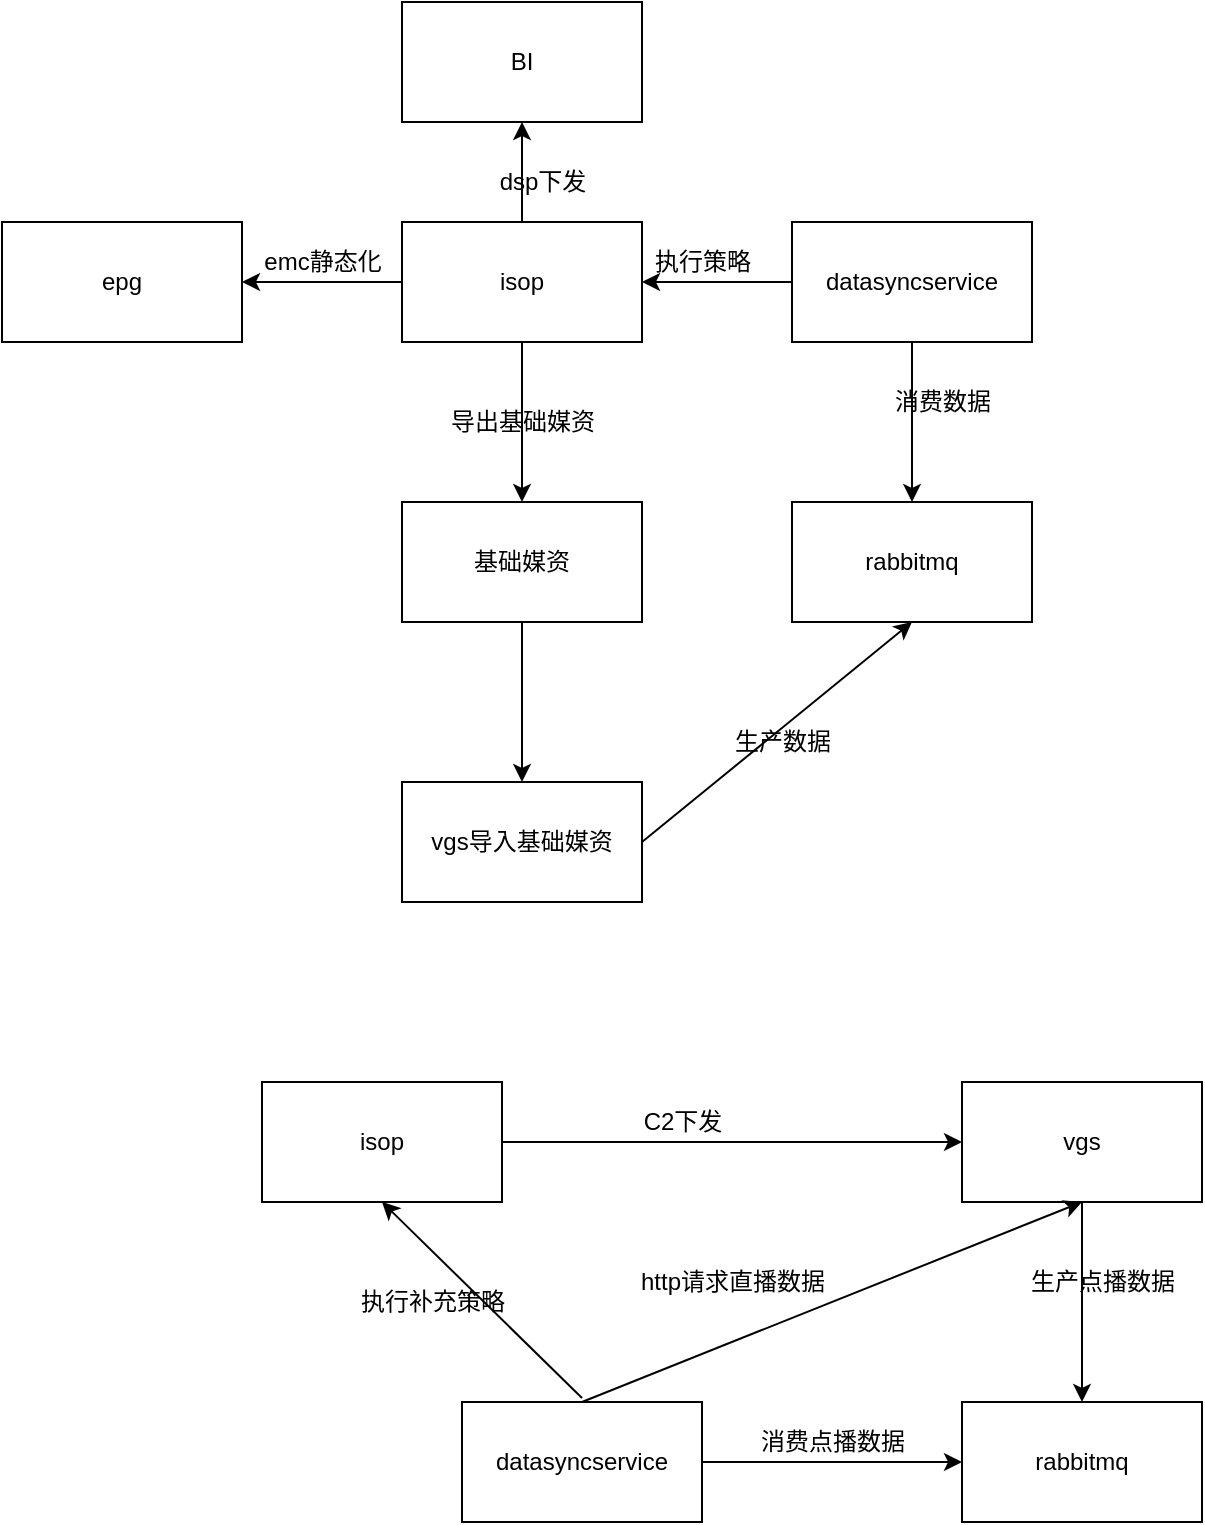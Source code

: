 <mxfile version="14.9.8" type="github">
  <diagram id="YmTmdFHc6FyqDe_sH9pm" name="Page-1">
    <mxGraphModel dx="785" dy="579" grid="1" gridSize="10" guides="1" tooltips="1" connect="1" arrows="1" fold="1" page="1" pageScale="1" pageWidth="827" pageHeight="1169" math="0" shadow="0">
      <root>
        <mxCell id="0" />
        <mxCell id="1" parent="0" />
        <mxCell id="XluoGH8vRkax0UuYclkj-1" value="BI&lt;br&gt;" style="whiteSpace=wrap;html=1;" parent="1" vertex="1">
          <mxGeometry x="210" y="130" width="120" height="60" as="geometry" />
        </mxCell>
        <mxCell id="4wL4CpKCZr3B4siLOcGq-4" value="" style="edgeStyle=orthogonalEdgeStyle;rounded=0;orthogonalLoop=1;jettySize=auto;html=1;" edge="1" parent="1" source="4wL4CpKCZr3B4siLOcGq-3" target="XluoGH8vRkax0UuYclkj-1">
          <mxGeometry relative="1" as="geometry" />
        </mxCell>
        <mxCell id="4wL4CpKCZr3B4siLOcGq-6" value="" style="edgeStyle=orthogonalEdgeStyle;rounded=0;orthogonalLoop=1;jettySize=auto;html=1;" edge="1" parent="1" source="4wL4CpKCZr3B4siLOcGq-3" target="4wL4CpKCZr3B4siLOcGq-5">
          <mxGeometry relative="1" as="geometry" />
        </mxCell>
        <mxCell id="4wL4CpKCZr3B4siLOcGq-11" value="" style="edgeStyle=orthogonalEdgeStyle;rounded=0;orthogonalLoop=1;jettySize=auto;html=1;" edge="1" parent="1" source="4wL4CpKCZr3B4siLOcGq-3" target="4wL4CpKCZr3B4siLOcGq-10">
          <mxGeometry relative="1" as="geometry" />
        </mxCell>
        <mxCell id="4wL4CpKCZr3B4siLOcGq-3" value="isop" style="whiteSpace=wrap;html=1;" vertex="1" parent="1">
          <mxGeometry x="210" y="240" width="120" height="60" as="geometry" />
        </mxCell>
        <mxCell id="4wL4CpKCZr3B4siLOcGq-5" value="epg" style="whiteSpace=wrap;html=1;" vertex="1" parent="1">
          <mxGeometry x="10" y="240" width="120" height="60" as="geometry" />
        </mxCell>
        <mxCell id="4wL4CpKCZr3B4siLOcGq-7" value="dsp下发" style="text;html=1;align=center;verticalAlign=middle;resizable=0;points=[];autosize=1;strokeColor=none;" vertex="1" parent="1">
          <mxGeometry x="250" y="210" width="60" height="20" as="geometry" />
        </mxCell>
        <mxCell id="4wL4CpKCZr3B4siLOcGq-9" value="emc静态化" style="text;html=1;align=center;verticalAlign=middle;resizable=0;points=[];autosize=1;strokeColor=none;" vertex="1" parent="1">
          <mxGeometry x="135" y="250" width="70" height="20" as="geometry" />
        </mxCell>
        <mxCell id="4wL4CpKCZr3B4siLOcGq-14" value="" style="edgeStyle=orthogonalEdgeStyle;rounded=0;orthogonalLoop=1;jettySize=auto;html=1;" edge="1" parent="1" source="4wL4CpKCZr3B4siLOcGq-10" target="4wL4CpKCZr3B4siLOcGq-13">
          <mxGeometry relative="1" as="geometry" />
        </mxCell>
        <mxCell id="4wL4CpKCZr3B4siLOcGq-10" value="基础媒资" style="whiteSpace=wrap;html=1;" vertex="1" parent="1">
          <mxGeometry x="210" y="380" width="120" height="60" as="geometry" />
        </mxCell>
        <mxCell id="4wL4CpKCZr3B4siLOcGq-12" value="导出基础媒资" style="text;html=1;align=center;verticalAlign=middle;resizable=0;points=[];autosize=1;strokeColor=none;" vertex="1" parent="1">
          <mxGeometry x="225" y="330" width="90" height="20" as="geometry" />
        </mxCell>
        <mxCell id="4wL4CpKCZr3B4siLOcGq-13" value="vgs导入基础媒资" style="whiteSpace=wrap;html=1;" vertex="1" parent="1">
          <mxGeometry x="210" y="520" width="120" height="60" as="geometry" />
        </mxCell>
        <mxCell id="4wL4CpKCZr3B4siLOcGq-15" value="" style="endArrow=classic;html=1;exitX=1;exitY=0.5;exitDx=0;exitDy=0;entryX=0.5;entryY=1;entryDx=0;entryDy=0;" edge="1" parent="1" source="4wL4CpKCZr3B4siLOcGq-13" target="4wL4CpKCZr3B4siLOcGq-16">
          <mxGeometry width="50" height="50" relative="1" as="geometry">
            <mxPoint x="350" y="440" as="sourcePoint" />
            <mxPoint x="400" y="390" as="targetPoint" />
          </mxGeometry>
        </mxCell>
        <mxCell id="4wL4CpKCZr3B4siLOcGq-16" value="rabbitmq" style="whiteSpace=wrap;html=1;" vertex="1" parent="1">
          <mxGeometry x="405" y="380" width="120" height="60" as="geometry" />
        </mxCell>
        <mxCell id="4wL4CpKCZr3B4siLOcGq-18" value="" style="edgeStyle=orthogonalEdgeStyle;rounded=0;orthogonalLoop=1;jettySize=auto;html=1;" edge="1" parent="1" source="4wL4CpKCZr3B4siLOcGq-17" target="4wL4CpKCZr3B4siLOcGq-16">
          <mxGeometry relative="1" as="geometry" />
        </mxCell>
        <mxCell id="4wL4CpKCZr3B4siLOcGq-21" value="" style="edgeStyle=orthogonalEdgeStyle;rounded=0;orthogonalLoop=1;jettySize=auto;html=1;" edge="1" parent="1" source="4wL4CpKCZr3B4siLOcGq-17" target="4wL4CpKCZr3B4siLOcGq-3">
          <mxGeometry relative="1" as="geometry" />
        </mxCell>
        <mxCell id="4wL4CpKCZr3B4siLOcGq-17" value="datasyncservice" style="whiteSpace=wrap;html=1;" vertex="1" parent="1">
          <mxGeometry x="405" y="240" width="120" height="60" as="geometry" />
        </mxCell>
        <mxCell id="4wL4CpKCZr3B4siLOcGq-19" value="消费数据" style="text;html=1;align=center;verticalAlign=middle;resizable=0;points=[];autosize=1;strokeColor=none;" vertex="1" parent="1">
          <mxGeometry x="450" y="320" width="60" height="20" as="geometry" />
        </mxCell>
        <mxCell id="4wL4CpKCZr3B4siLOcGq-20" value="生产数据" style="text;html=1;align=center;verticalAlign=middle;resizable=0;points=[];autosize=1;strokeColor=none;" vertex="1" parent="1">
          <mxGeometry x="370" y="490" width="60" height="20" as="geometry" />
        </mxCell>
        <mxCell id="4wL4CpKCZr3B4siLOcGq-22" value="执行策略" style="text;html=1;align=center;verticalAlign=middle;resizable=0;points=[];autosize=1;strokeColor=none;" vertex="1" parent="1">
          <mxGeometry x="330" y="250" width="60" height="20" as="geometry" />
        </mxCell>
        <mxCell id="4wL4CpKCZr3B4siLOcGq-28" value="" style="edgeStyle=orthogonalEdgeStyle;rounded=0;orthogonalLoop=1;jettySize=auto;html=1;" edge="1" parent="1" source="4wL4CpKCZr3B4siLOcGq-24" target="4wL4CpKCZr3B4siLOcGq-27">
          <mxGeometry relative="1" as="geometry" />
        </mxCell>
        <mxCell id="4wL4CpKCZr3B4siLOcGq-24" value="isop" style="whiteSpace=wrap;html=1;" vertex="1" parent="1">
          <mxGeometry x="140" y="670" width="120" height="60" as="geometry" />
        </mxCell>
        <mxCell id="4wL4CpKCZr3B4siLOcGq-25" value="rabbitmq" style="whiteSpace=wrap;html=1;" vertex="1" parent="1">
          <mxGeometry x="490" y="830" width="120" height="60" as="geometry" />
        </mxCell>
        <mxCell id="4wL4CpKCZr3B4siLOcGq-30" value="" style="edgeStyle=orthogonalEdgeStyle;rounded=0;orthogonalLoop=1;jettySize=auto;html=1;" edge="1" parent="1" source="4wL4CpKCZr3B4siLOcGq-27" target="4wL4CpKCZr3B4siLOcGq-25">
          <mxGeometry relative="1" as="geometry" />
        </mxCell>
        <mxCell id="4wL4CpKCZr3B4siLOcGq-27" value="vgs" style="whiteSpace=wrap;html=1;" vertex="1" parent="1">
          <mxGeometry x="490" y="670" width="120" height="60" as="geometry" />
        </mxCell>
        <mxCell id="4wL4CpKCZr3B4siLOcGq-29" value="C2下发" style="text;html=1;align=center;verticalAlign=middle;resizable=0;points=[];autosize=1;strokeColor=none;" vertex="1" parent="1">
          <mxGeometry x="325" y="680" width="50" height="20" as="geometry" />
        </mxCell>
        <mxCell id="4wL4CpKCZr3B4siLOcGq-31" value="生产点播数据" style="text;html=1;align=center;verticalAlign=middle;resizable=0;points=[];autosize=1;strokeColor=none;" vertex="1" parent="1">
          <mxGeometry x="515" y="760" width="90" height="20" as="geometry" />
        </mxCell>
        <mxCell id="4wL4CpKCZr3B4siLOcGq-32" value="datasyncservice" style="whiteSpace=wrap;html=1;" vertex="1" parent="1">
          <mxGeometry x="240" y="830" width="120" height="60" as="geometry" />
        </mxCell>
        <mxCell id="4wL4CpKCZr3B4siLOcGq-35" value="" style="endArrow=classic;html=1;exitX=1;exitY=0.5;exitDx=0;exitDy=0;entryX=0;entryY=0.5;entryDx=0;entryDy=0;" edge="1" parent="1" source="4wL4CpKCZr3B4siLOcGq-32" target="4wL4CpKCZr3B4siLOcGq-25">
          <mxGeometry width="50" height="50" relative="1" as="geometry">
            <mxPoint x="400" y="860" as="sourcePoint" />
            <mxPoint x="450" y="810" as="targetPoint" />
          </mxGeometry>
        </mxCell>
        <mxCell id="4wL4CpKCZr3B4siLOcGq-36" value="消费点播数据&lt;br&gt;" style="text;html=1;align=center;verticalAlign=middle;resizable=0;points=[];autosize=1;strokeColor=none;" vertex="1" parent="1">
          <mxGeometry x="380" y="840" width="90" height="20" as="geometry" />
        </mxCell>
        <mxCell id="4wL4CpKCZr3B4siLOcGq-37" value="" style="endArrow=classic;html=1;exitX=0.5;exitY=0;exitDx=0;exitDy=0;entryX=0.5;entryY=1;entryDx=0;entryDy=0;entryPerimeter=0;" edge="1" parent="1" source="4wL4CpKCZr3B4siLOcGq-32" target="4wL4CpKCZr3B4siLOcGq-27">
          <mxGeometry width="50" height="50" relative="1" as="geometry">
            <mxPoint x="400" y="850" as="sourcePoint" />
            <mxPoint x="450" y="800" as="targetPoint" />
          </mxGeometry>
        </mxCell>
        <mxCell id="4wL4CpKCZr3B4siLOcGq-38" value="http请求直播数据" style="text;html=1;align=center;verticalAlign=middle;resizable=0;points=[];autosize=1;strokeColor=none;" vertex="1" parent="1">
          <mxGeometry x="320" y="760" width="110" height="20" as="geometry" />
        </mxCell>
        <mxCell id="4wL4CpKCZr3B4siLOcGq-39" value="" style="endArrow=classic;html=1;entryX=0.5;entryY=1;entryDx=0;entryDy=0;" edge="1" parent="1" target="4wL4CpKCZr3B4siLOcGq-24">
          <mxGeometry width="50" height="50" relative="1" as="geometry">
            <mxPoint x="300" y="828" as="sourcePoint" />
            <mxPoint x="450" y="800" as="targetPoint" />
          </mxGeometry>
        </mxCell>
        <mxCell id="4wL4CpKCZr3B4siLOcGq-40" value="执行补充策略" style="text;html=1;align=center;verticalAlign=middle;resizable=0;points=[];autosize=1;strokeColor=none;" vertex="1" parent="1">
          <mxGeometry x="180" y="770" width="90" height="20" as="geometry" />
        </mxCell>
      </root>
    </mxGraphModel>
  </diagram>
</mxfile>
